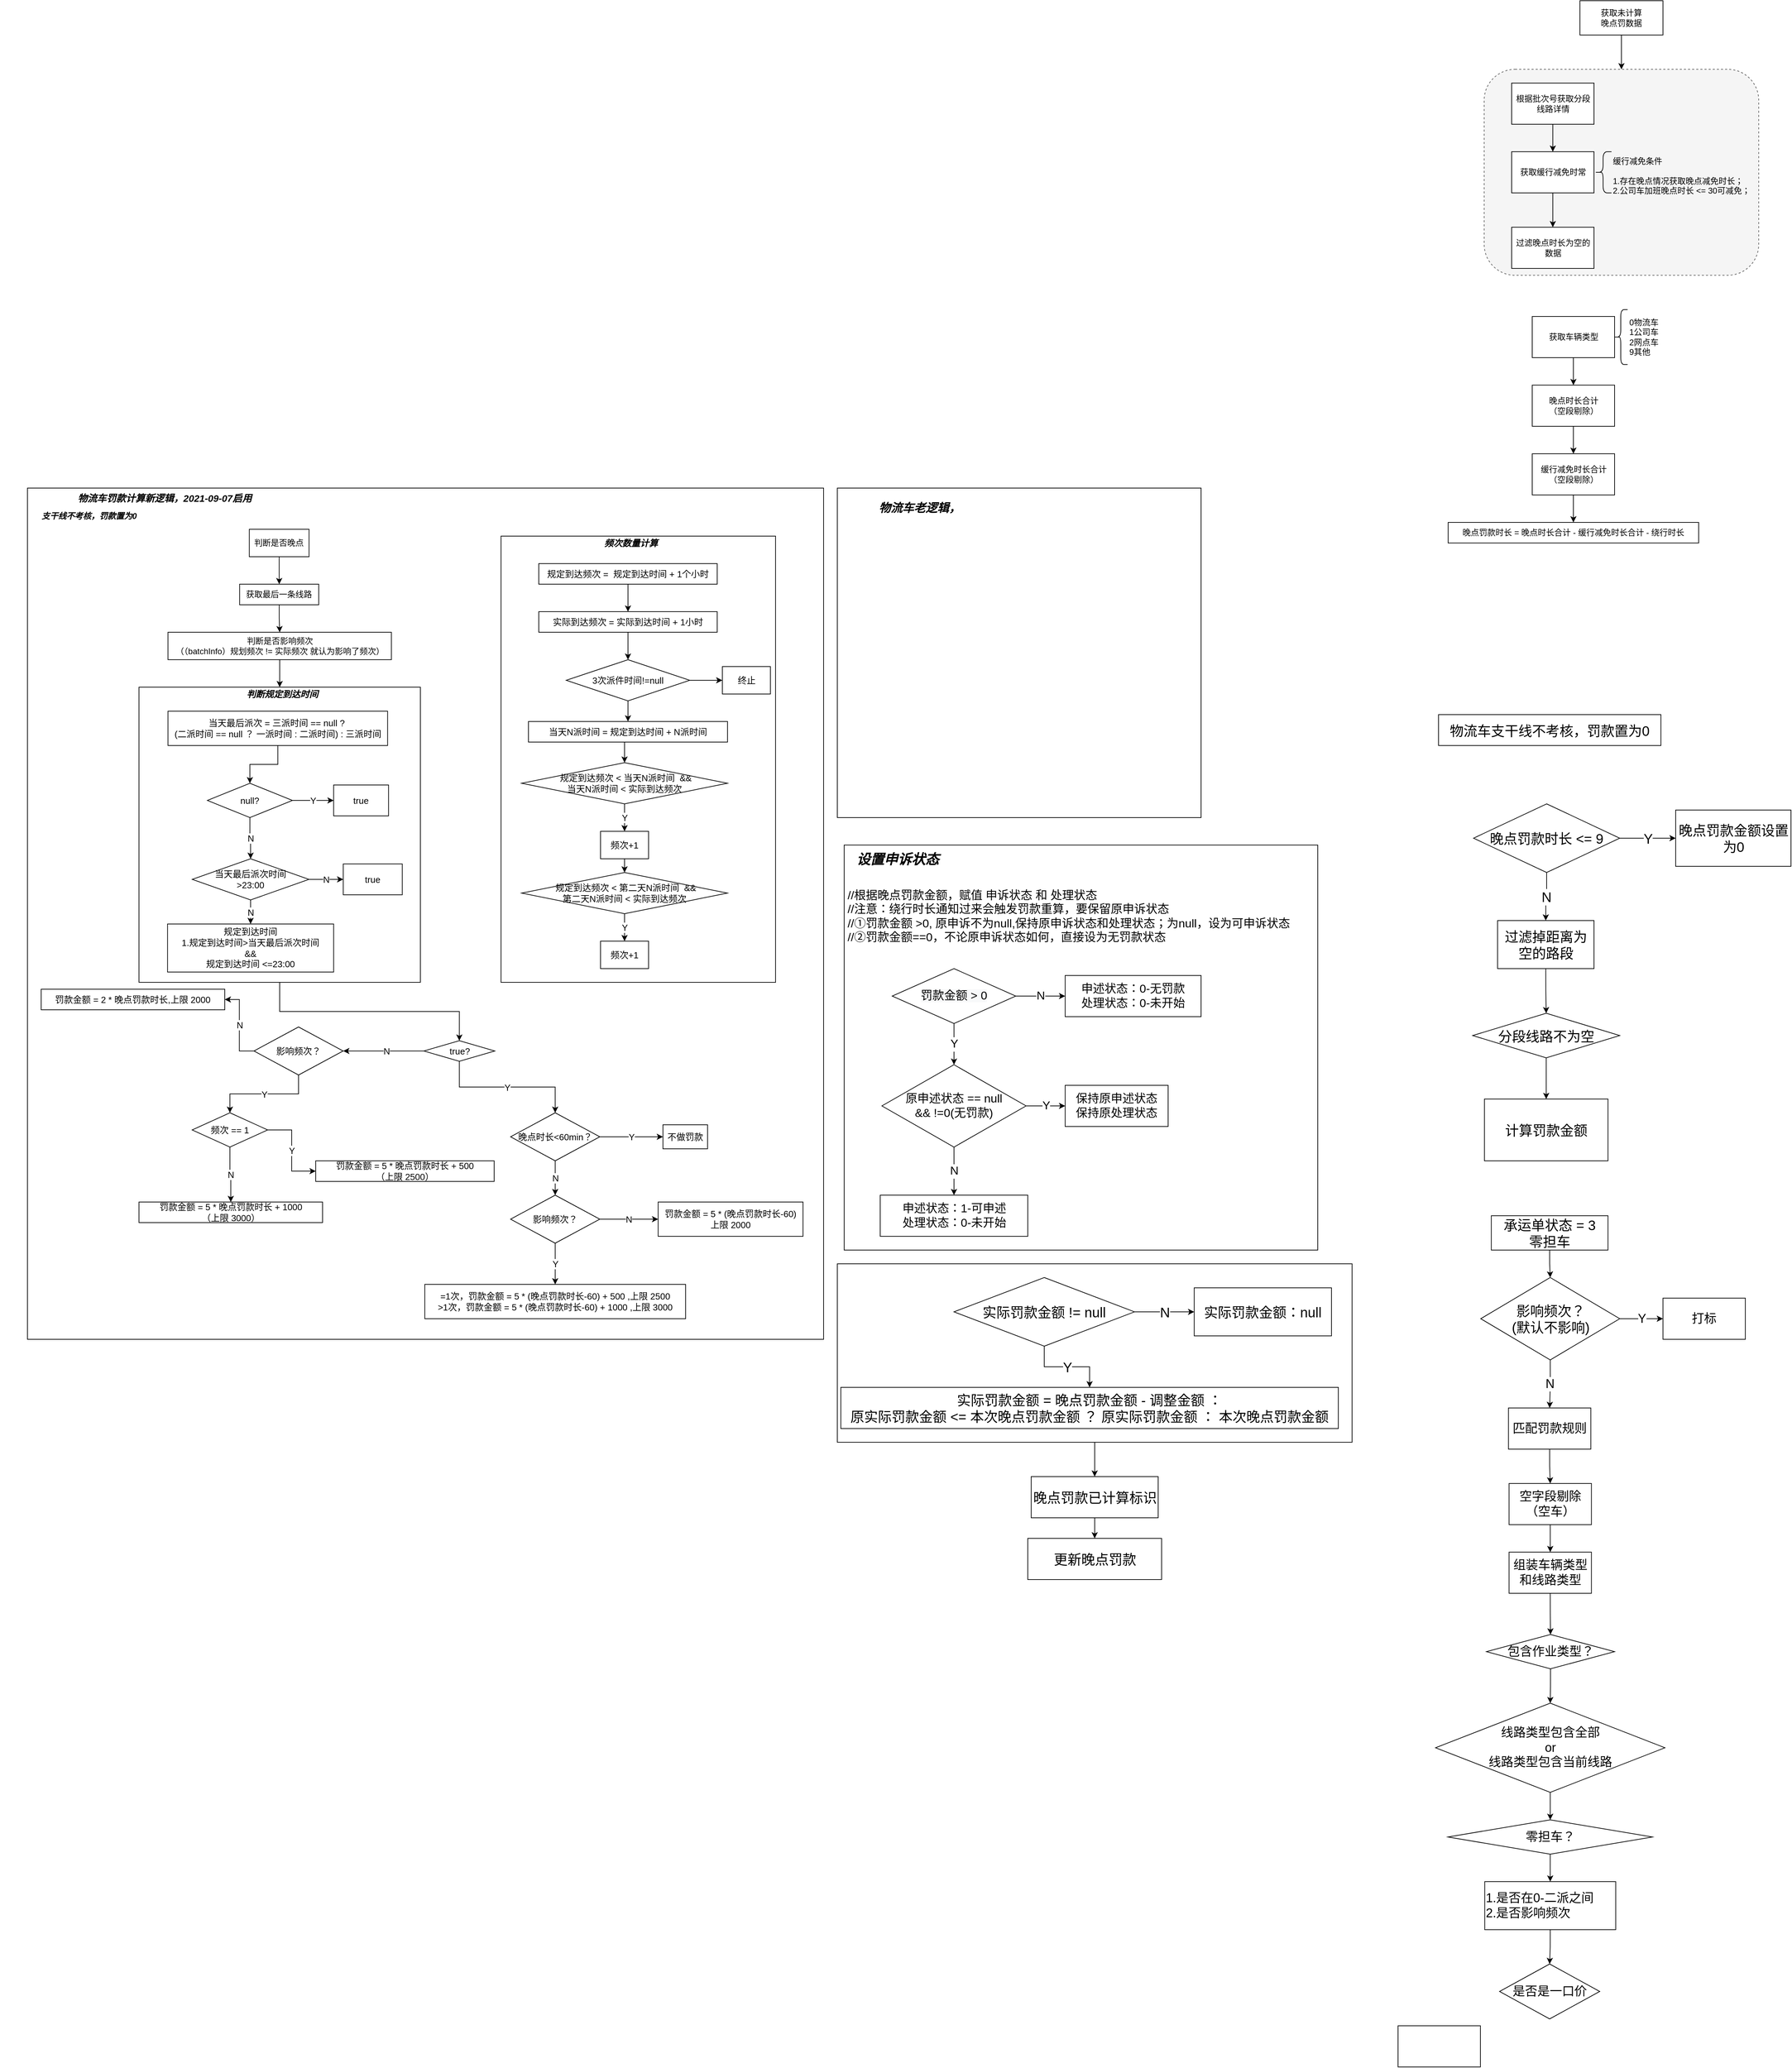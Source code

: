 <mxfile version="15.9.1" type="github">
  <diagram id="L5sY7Q-6gvqycTJfWh3B" name="第 1 页">
    <mxGraphModel dx="4493" dy="668" grid="1" gridSize="10" guides="1" tooltips="1" connect="1" arrows="1" fold="1" page="1" pageScale="1" pageWidth="827" pageHeight="1169" math="0" shadow="0">
      <root>
        <mxCell id="0" />
        <mxCell id="1" parent="0" />
        <mxCell id="x7FfRpxNMGuR6Kh4KBlE-161" style="edgeStyle=orthogonalEdgeStyle;rounded=0;orthogonalLoop=1;jettySize=auto;html=1;exitX=0.5;exitY=1;exitDx=0;exitDy=0;fontSize=20;entryX=0.5;entryY=0;entryDx=0;entryDy=0;" edge="1" parent="1" source="x7FfRpxNMGuR6Kh4KBlE-160" target="x7FfRpxNMGuR6Kh4KBlE-162">
          <mxGeometry relative="1" as="geometry">
            <mxPoint x="-944.667" y="2220" as="targetPoint" />
          </mxGeometry>
        </mxCell>
        <mxCell id="x7FfRpxNMGuR6Kh4KBlE-160" value="" style="rounded=0;whiteSpace=wrap;html=1;fontSize=20;" vertex="1" parent="1">
          <mxGeometry x="-1320" y="1890" width="750" height="260" as="geometry" />
        </mxCell>
        <mxCell id="x7FfRpxNMGuR6Kh4KBlE-134" value="" style="rounded=0;whiteSpace=wrap;html=1;fontSize=17;" vertex="1" parent="1">
          <mxGeometry x="-1320" y="760" width="530" height="480" as="geometry" />
        </mxCell>
        <mxCell id="x7FfRpxNMGuR6Kh4KBlE-17" value="" style="rounded=1;whiteSpace=wrap;html=1;dashed=1;fillColor=#f5f5f5;fontColor=#333333;strokeColor=#666666;" vertex="1" parent="1">
          <mxGeometry x="-377.5" y="150" width="400" height="300" as="geometry" />
        </mxCell>
        <mxCell id="x7FfRpxNMGuR6Kh4KBlE-18" value="" style="edgeStyle=orthogonalEdgeStyle;rounded=0;orthogonalLoop=1;jettySize=auto;html=1;" edge="1" parent="1" source="x7FfRpxNMGuR6Kh4KBlE-1" target="x7FfRpxNMGuR6Kh4KBlE-17">
          <mxGeometry relative="1" as="geometry" />
        </mxCell>
        <mxCell id="x7FfRpxNMGuR6Kh4KBlE-1" value="获取未计算&lt;br&gt;晚点罚数据" style="rounded=0;whiteSpace=wrap;html=1;" vertex="1" parent="1">
          <mxGeometry x="-238" y="50" width="121" height="50" as="geometry" />
        </mxCell>
        <mxCell id="x7FfRpxNMGuR6Kh4KBlE-2" value="根据批次号获取分段线路详情" style="whiteSpace=wrap;html=1;rounded=0;" vertex="1" parent="1">
          <mxGeometry x="-337.5" y="170" width="120" height="60" as="geometry" />
        </mxCell>
        <mxCell id="x7FfRpxNMGuR6Kh4KBlE-12" value="过滤晚点时长为空的数据" style="whiteSpace=wrap;html=1;rounded=0;" vertex="1" parent="1">
          <mxGeometry x="-337.5" y="380" width="120" height="60" as="geometry" />
        </mxCell>
        <mxCell id="x7FfRpxNMGuR6Kh4KBlE-25" value="" style="group" vertex="1" connectable="0" parent="1">
          <mxGeometry x="-307.5" y="500" width="209" height="80" as="geometry" />
        </mxCell>
        <mxCell id="x7FfRpxNMGuR6Kh4KBlE-21" value="获取车辆类型" style="rounded=0;whiteSpace=wrap;html=1;" vertex="1" parent="x7FfRpxNMGuR6Kh4KBlE-25">
          <mxGeometry y="10" width="120" height="60" as="geometry" />
        </mxCell>
        <mxCell id="x7FfRpxNMGuR6Kh4KBlE-22" value="" style="shape=curlyBracket;whiteSpace=wrap;html=1;rounded=1;" vertex="1" parent="x7FfRpxNMGuR6Kh4KBlE-25">
          <mxGeometry x="119" width="20" height="80" as="geometry" />
        </mxCell>
        <mxCell id="x7FfRpxNMGuR6Kh4KBlE-23" value="0物流车 &lt;br&gt;1公司车 &lt;br&gt;2网点车 &lt;br&gt;9其他" style="text;html=1;strokeColor=none;fillColor=none;align=left;verticalAlign=middle;whiteSpace=wrap;rounded=0;" vertex="1" parent="x7FfRpxNMGuR6Kh4KBlE-25">
          <mxGeometry x="139" y="5" width="70" height="70" as="geometry" />
        </mxCell>
        <mxCell id="x7FfRpxNMGuR6Kh4KBlE-26" value="" style="group" vertex="1" connectable="0" parent="1">
          <mxGeometry x="-337.5" y="270" width="350" height="70" as="geometry" />
        </mxCell>
        <mxCell id="x7FfRpxNMGuR6Kh4KBlE-5" value="获取缓行减免时常" style="whiteSpace=wrap;html=1;rounded=0;" vertex="1" parent="x7FfRpxNMGuR6Kh4KBlE-26">
          <mxGeometry width="120" height="60" as="geometry" />
        </mxCell>
        <mxCell id="x7FfRpxNMGuR6Kh4KBlE-8" value="" style="shape=curlyBracket;whiteSpace=wrap;html=1;rounded=1;" vertex="1" parent="x7FfRpxNMGuR6Kh4KBlE-26">
          <mxGeometry x="121" width="24.5" height="60" as="geometry" />
        </mxCell>
        <mxCell id="x7FfRpxNMGuR6Kh4KBlE-10" value="缓行减免条件&lt;br&gt;&lt;br&gt;1.存在晚点情况获取晚点减免时长；&lt;br&gt;2.公司车加班晚点时长 &amp;lt;= 30可减免；" style="text;html=1;strokeColor=none;fillColor=none;align=left;verticalAlign=top;whiteSpace=wrap;rounded=0;" vertex="1" parent="x7FfRpxNMGuR6Kh4KBlE-26">
          <mxGeometry x="145.5" width="204.5" height="70" as="geometry" />
        </mxCell>
        <mxCell id="x7FfRpxNMGuR6Kh4KBlE-7" style="edgeStyle=orthogonalEdgeStyle;rounded=0;orthogonalLoop=1;jettySize=auto;html=1;exitX=0.5;exitY=1;exitDx=0;exitDy=0;" edge="1" parent="1" source="x7FfRpxNMGuR6Kh4KBlE-2" target="x7FfRpxNMGuR6Kh4KBlE-5">
          <mxGeometry relative="1" as="geometry" />
        </mxCell>
        <mxCell id="x7FfRpxNMGuR6Kh4KBlE-15" value="" style="edgeStyle=orthogonalEdgeStyle;rounded=0;orthogonalLoop=1;jettySize=auto;html=1;" edge="1" parent="1" source="x7FfRpxNMGuR6Kh4KBlE-5" target="x7FfRpxNMGuR6Kh4KBlE-12">
          <mxGeometry relative="1" as="geometry" />
        </mxCell>
        <mxCell id="x7FfRpxNMGuR6Kh4KBlE-30" value="" style="edgeStyle=orthogonalEdgeStyle;rounded=0;orthogonalLoop=1;jettySize=auto;html=1;" edge="1" parent="1" source="x7FfRpxNMGuR6Kh4KBlE-27" target="x7FfRpxNMGuR6Kh4KBlE-29">
          <mxGeometry relative="1" as="geometry" />
        </mxCell>
        <mxCell id="x7FfRpxNMGuR6Kh4KBlE-27" value="晚点时长合计&lt;br&gt;（空段剔除）" style="whiteSpace=wrap;html=1;rounded=0;" vertex="1" parent="1">
          <mxGeometry x="-307.5" y="610" width="120" height="60" as="geometry" />
        </mxCell>
        <mxCell id="x7FfRpxNMGuR6Kh4KBlE-28" value="" style="edgeStyle=orthogonalEdgeStyle;rounded=0;orthogonalLoop=1;jettySize=auto;html=1;" edge="1" parent="1" source="x7FfRpxNMGuR6Kh4KBlE-21" target="x7FfRpxNMGuR6Kh4KBlE-27">
          <mxGeometry relative="1" as="geometry" />
        </mxCell>
        <mxCell id="x7FfRpxNMGuR6Kh4KBlE-32" style="edgeStyle=orthogonalEdgeStyle;rounded=0;orthogonalLoop=1;jettySize=auto;html=1;exitX=0.5;exitY=1;exitDx=0;exitDy=0;entryX=0.5;entryY=0;entryDx=0;entryDy=0;" edge="1" parent="1" source="x7FfRpxNMGuR6Kh4KBlE-29" target="x7FfRpxNMGuR6Kh4KBlE-31">
          <mxGeometry relative="1" as="geometry" />
        </mxCell>
        <mxCell id="x7FfRpxNMGuR6Kh4KBlE-29" value="缓行减免时长合计（空段剔除）" style="whiteSpace=wrap;html=1;rounded=0;" vertex="1" parent="1">
          <mxGeometry x="-307.5" y="710" width="120" height="60" as="geometry" />
        </mxCell>
        <mxCell id="x7FfRpxNMGuR6Kh4KBlE-31" value="晚点罚款时长 = 晚点时长合计 - 缓行减免时长合计 - 绕行时长" style="whiteSpace=wrap;html=1;rounded=0;" vertex="1" parent="1">
          <mxGeometry x="-430" y="810" width="365" height="30" as="geometry" />
        </mxCell>
        <mxCell id="x7FfRpxNMGuR6Kh4KBlE-132" value="" style="group" vertex="1" connectable="0" parent="1">
          <mxGeometry x="-2540" y="760" width="1200" height="1240" as="geometry" />
        </mxCell>
        <mxCell id="x7FfRpxNMGuR6Kh4KBlE-33" value="" style="rounded=0;whiteSpace=wrap;html=1;" vertex="1" parent="x7FfRpxNMGuR6Kh4KBlE-132">
          <mxGeometry x="40" width="1160" height="1240" as="geometry" />
        </mxCell>
        <mxCell id="x7FfRpxNMGuR6Kh4KBlE-131" value="" style="group" vertex="1" connectable="0" parent="x7FfRpxNMGuR6Kh4KBlE-132">
          <mxGeometry y="90" width="1170" height="1120" as="geometry" />
        </mxCell>
        <mxCell id="x7FfRpxNMGuR6Kh4KBlE-37" value="&lt;span&gt;判断是否晚点&lt;/span&gt;" style="rounded=0;whiteSpace=wrap;html=1;fontSize=12;" vertex="1" parent="x7FfRpxNMGuR6Kh4KBlE-131">
          <mxGeometry x="363.27" y="-30" width="87" height="40" as="geometry" />
        </mxCell>
        <mxCell id="x7FfRpxNMGuR6Kh4KBlE-38" value="&lt;span&gt;获取最后一条线路&lt;/span&gt;" style="whiteSpace=wrap;html=1;rounded=0;" vertex="1" parent="x7FfRpxNMGuR6Kh4KBlE-131">
          <mxGeometry x="349.15" y="50" width="115.25" height="30" as="geometry" />
        </mxCell>
        <mxCell id="x7FfRpxNMGuR6Kh4KBlE-39" value="" style="edgeStyle=orthogonalEdgeStyle;rounded=0;orthogonalLoop=1;jettySize=auto;html=1;fontSize=12;" edge="1" parent="x7FfRpxNMGuR6Kh4KBlE-131" source="x7FfRpxNMGuR6Kh4KBlE-37" target="x7FfRpxNMGuR6Kh4KBlE-38">
          <mxGeometry relative="1" as="geometry" />
        </mxCell>
        <mxCell id="x7FfRpxNMGuR6Kh4KBlE-40" value="&lt;span style=&quot;font-weight: normal&quot;&gt;判断是否影响频次&lt;br&gt;（（batchInfo）规划频次 != 实际频次 就认为影响了频次）&lt;/span&gt;" style="whiteSpace=wrap;html=1;rounded=0;fontStyle=1" vertex="1" parent="x7FfRpxNMGuR6Kh4KBlE-131">
          <mxGeometry x="244.75" y="120" width="325.52" height="40" as="geometry" />
        </mxCell>
        <mxCell id="x7FfRpxNMGuR6Kh4KBlE-41" value="" style="edgeStyle=orthogonalEdgeStyle;rounded=0;orthogonalLoop=1;jettySize=auto;html=1;fontSize=12;" edge="1" parent="x7FfRpxNMGuR6Kh4KBlE-131" source="x7FfRpxNMGuR6Kh4KBlE-38" target="x7FfRpxNMGuR6Kh4KBlE-40">
          <mxGeometry relative="1" as="geometry" />
        </mxCell>
        <mxCell id="x7FfRpxNMGuR6Kh4KBlE-44" value="" style="whiteSpace=wrap;html=1;rounded=0;fontStyle=1;" vertex="1" parent="x7FfRpxNMGuR6Kh4KBlE-131">
          <mxGeometry x="202.51" y="200" width="410" height="430" as="geometry" />
        </mxCell>
        <mxCell id="x7FfRpxNMGuR6Kh4KBlE-45" value="" style="edgeStyle=orthogonalEdgeStyle;rounded=0;orthogonalLoop=1;jettySize=auto;html=1;fontSize=12;entryX=0.5;entryY=0;entryDx=0;entryDy=0;" edge="1" parent="x7FfRpxNMGuR6Kh4KBlE-131" source="x7FfRpxNMGuR6Kh4KBlE-40" target="x7FfRpxNMGuR6Kh4KBlE-44">
          <mxGeometry relative="1" as="geometry" />
        </mxCell>
        <mxCell id="x7FfRpxNMGuR6Kh4KBlE-46" value="判断规定到达时间" style="text;html=1;strokeColor=none;fillColor=none;align=center;verticalAlign=middle;whiteSpace=wrap;rounded=0;fontSize=13;fontStyle=3" vertex="1" parent="x7FfRpxNMGuR6Kh4KBlE-131">
          <mxGeometry x="354.13" y="200" width="114.76" height="20" as="geometry" />
        </mxCell>
        <mxCell id="x7FfRpxNMGuR6Kh4KBlE-47" value="当天最后派次 = 三派时间 == null ?&amp;nbsp;&lt;br&gt;&amp;nbsp;(二派时间 == null ？ 一派时间 : 二派时间) : 三派时间&amp;nbsp;" style="rounded=0;whiteSpace=wrap;html=1;fontSize=13;" vertex="1" parent="x7FfRpxNMGuR6Kh4KBlE-131">
          <mxGeometry x="244.75" y="235" width="320" height="50" as="geometry" />
        </mxCell>
        <mxCell id="x7FfRpxNMGuR6Kh4KBlE-50" value="" style="edgeStyle=orthogonalEdgeStyle;rounded=0;orthogonalLoop=1;jettySize=auto;html=1;fontSize=13;" edge="1" parent="x7FfRpxNMGuR6Kh4KBlE-131" source="x7FfRpxNMGuR6Kh4KBlE-47" target="x7FfRpxNMGuR6Kh4KBlE-49">
          <mxGeometry relative="1" as="geometry">
            <mxPoint x="364.09" y="305" as="sourcePoint" />
          </mxGeometry>
        </mxCell>
        <mxCell id="x7FfRpxNMGuR6Kh4KBlE-49" value="null?" style="rhombus;whiteSpace=wrap;html=1;fontSize=13;" vertex="1" parent="x7FfRpxNMGuR6Kh4KBlE-131">
          <mxGeometry x="302.13" y="340" width="124" height="50" as="geometry" />
        </mxCell>
        <mxCell id="x7FfRpxNMGuR6Kh4KBlE-53" value="true" style="whiteSpace=wrap;html=1;fontSize=13;" vertex="1" parent="x7FfRpxNMGuR6Kh4KBlE-131">
          <mxGeometry x="486.13" y="342.5" width="80" height="45" as="geometry" />
        </mxCell>
        <mxCell id="x7FfRpxNMGuR6Kh4KBlE-54" value="Y" style="edgeStyle=orthogonalEdgeStyle;rounded=0;orthogonalLoop=1;jettySize=auto;html=1;fontSize=13;" edge="1" parent="x7FfRpxNMGuR6Kh4KBlE-131" source="x7FfRpxNMGuR6Kh4KBlE-49" target="x7FfRpxNMGuR6Kh4KBlE-53">
          <mxGeometry relative="1" as="geometry" />
        </mxCell>
        <mxCell id="x7FfRpxNMGuR6Kh4KBlE-55" value="当天最后派次时间&lt;br&gt;&amp;gt;23:00" style="rhombus;whiteSpace=wrap;html=1;fontSize=13;" vertex="1" parent="x7FfRpxNMGuR6Kh4KBlE-131">
          <mxGeometry x="280.13" y="450" width="170" height="60" as="geometry" />
        </mxCell>
        <mxCell id="x7FfRpxNMGuR6Kh4KBlE-58" value="N" style="edgeStyle=orthogonalEdgeStyle;rounded=0;orthogonalLoop=1;jettySize=auto;html=1;exitX=0.5;exitY=1;exitDx=0;exitDy=0;entryX=0.5;entryY=0;entryDx=0;entryDy=0;fontSize=13;" edge="1" parent="x7FfRpxNMGuR6Kh4KBlE-131" source="x7FfRpxNMGuR6Kh4KBlE-49" target="x7FfRpxNMGuR6Kh4KBlE-55">
          <mxGeometry relative="1" as="geometry" />
        </mxCell>
        <mxCell id="x7FfRpxNMGuR6Kh4KBlE-60" value="true" style="whiteSpace=wrap;html=1;fontSize=13;" vertex="1" parent="x7FfRpxNMGuR6Kh4KBlE-131">
          <mxGeometry x="500.13" y="457.5" width="86" height="45" as="geometry" />
        </mxCell>
        <mxCell id="x7FfRpxNMGuR6Kh4KBlE-59" value="N" style="edgeStyle=orthogonalEdgeStyle;rounded=0;orthogonalLoop=1;jettySize=auto;html=1;exitX=1;exitY=0.5;exitDx=0;exitDy=0;fontSize=13;" edge="1" parent="x7FfRpxNMGuR6Kh4KBlE-131" source="x7FfRpxNMGuR6Kh4KBlE-55" target="x7FfRpxNMGuR6Kh4KBlE-60">
          <mxGeometry relative="1" as="geometry">
            <mxPoint x="546.13" y="455" as="targetPoint" />
          </mxGeometry>
        </mxCell>
        <mxCell id="x7FfRpxNMGuR6Kh4KBlE-63" value="规定到达时间&lt;br&gt;1.规定到达时间&amp;gt;当天最后派次时间&lt;br&gt;&amp;amp;&amp;amp;&lt;br&gt;规定到达时间 &amp;lt;=23:00" style="rounded=0;whiteSpace=wrap;html=1;fontSize=13;" vertex="1" parent="x7FfRpxNMGuR6Kh4KBlE-131">
          <mxGeometry x="244.13" y="545" width="242" height="70" as="geometry" />
        </mxCell>
        <mxCell id="x7FfRpxNMGuR6Kh4KBlE-61" value="N" style="edgeStyle=orthogonalEdgeStyle;rounded=0;orthogonalLoop=1;jettySize=auto;html=1;exitX=0.5;exitY=1;exitDx=0;exitDy=0;fontSize=13;entryX=0.5;entryY=0;entryDx=0;entryDy=0;" edge="1" parent="x7FfRpxNMGuR6Kh4KBlE-131" source="x7FfRpxNMGuR6Kh4KBlE-55" target="x7FfRpxNMGuR6Kh4KBlE-63">
          <mxGeometry relative="1" as="geometry">
            <mxPoint x="364.13" y="555" as="targetPoint" />
          </mxGeometry>
        </mxCell>
        <mxCell id="x7FfRpxNMGuR6Kh4KBlE-68" value="true?" style="rhombus;whiteSpace=wrap;html=1;fontSize=13;" vertex="1" parent="x7FfRpxNMGuR6Kh4KBlE-131">
          <mxGeometry x="617.51" y="715" width="103.5" height="30" as="geometry" />
        </mxCell>
        <mxCell id="x7FfRpxNMGuR6Kh4KBlE-67" style="edgeStyle=orthogonalEdgeStyle;rounded=0;orthogonalLoop=1;jettySize=auto;html=1;exitX=0.5;exitY=1;exitDx=0;exitDy=0;fontSize=13;entryX=0.5;entryY=0;entryDx=0;entryDy=0;" edge="1" parent="x7FfRpxNMGuR6Kh4KBlE-131" source="x7FfRpxNMGuR6Kh4KBlE-44" target="x7FfRpxNMGuR6Kh4KBlE-68">
          <mxGeometry relative="1" as="geometry">
            <mxPoint x="674" y="710" as="targetPoint" />
          </mxGeometry>
        </mxCell>
        <mxCell id="x7FfRpxNMGuR6Kh4KBlE-111" value="" style="group" vertex="1" connectable="0" parent="x7FfRpxNMGuR6Kh4KBlE-131">
          <mxGeometry x="640" y="820" width="530" height="300" as="geometry" />
        </mxCell>
        <mxCell id="x7FfRpxNMGuR6Kh4KBlE-74" value="晚点时长&amp;lt;60min？" style="rhombus;whiteSpace=wrap;html=1;fontSize=13;" vertex="1" parent="x7FfRpxNMGuR6Kh4KBlE-111">
          <mxGeometry x="103.94" width="130" height="70" as="geometry" />
        </mxCell>
        <mxCell id="x7FfRpxNMGuR6Kh4KBlE-75" value="不做罚款" style="whiteSpace=wrap;html=1;fontSize=13;" vertex="1" parent="x7FfRpxNMGuR6Kh4KBlE-111">
          <mxGeometry x="325.94" y="17.5" width="65" height="35" as="geometry" />
        </mxCell>
        <mxCell id="x7FfRpxNMGuR6Kh4KBlE-76" value="Y" style="edgeStyle=orthogonalEdgeStyle;rounded=0;orthogonalLoop=1;jettySize=auto;html=1;fontSize=13;" edge="1" parent="x7FfRpxNMGuR6Kh4KBlE-111" source="x7FfRpxNMGuR6Kh4KBlE-74" target="x7FfRpxNMGuR6Kh4KBlE-75">
          <mxGeometry relative="1" as="geometry" />
        </mxCell>
        <mxCell id="x7FfRpxNMGuR6Kh4KBlE-78" value="影响频次？" style="rhombus;whiteSpace=wrap;html=1;fontSize=13;" vertex="1" parent="x7FfRpxNMGuR6Kh4KBlE-111">
          <mxGeometry x="103.94" y="120" width="130" height="70" as="geometry" />
        </mxCell>
        <mxCell id="x7FfRpxNMGuR6Kh4KBlE-77" value="N" style="edgeStyle=orthogonalEdgeStyle;rounded=0;orthogonalLoop=1;jettySize=auto;html=1;exitX=0.5;exitY=1;exitDx=0;exitDy=0;fontSize=13;entryX=0.5;entryY=0;entryDx=0;entryDy=0;" edge="1" parent="x7FfRpxNMGuR6Kh4KBlE-111" source="x7FfRpxNMGuR6Kh4KBlE-74" target="x7FfRpxNMGuR6Kh4KBlE-78">
          <mxGeometry relative="1" as="geometry">
            <mxPoint x="168.94" y="130" as="targetPoint" />
          </mxGeometry>
        </mxCell>
        <mxCell id="x7FfRpxNMGuR6Kh4KBlE-79" value="罚款金额 = 5 * (晚点罚款时长-60)&lt;br&gt;上限 2000" style="whiteSpace=wrap;html=1;fontSize=13;" vertex="1" parent="x7FfRpxNMGuR6Kh4KBlE-111">
          <mxGeometry x="318.94" y="130" width="211.06" height="50" as="geometry" />
        </mxCell>
        <mxCell id="x7FfRpxNMGuR6Kh4KBlE-80" value="N" style="edgeStyle=orthogonalEdgeStyle;rounded=0;orthogonalLoop=1;jettySize=auto;html=1;fontSize=13;" edge="1" parent="x7FfRpxNMGuR6Kh4KBlE-111" source="x7FfRpxNMGuR6Kh4KBlE-78" target="x7FfRpxNMGuR6Kh4KBlE-79">
          <mxGeometry relative="1" as="geometry" />
        </mxCell>
        <mxCell id="x7FfRpxNMGuR6Kh4KBlE-110" value="=1次，罚款金额 = 5 * (晚点罚款时长-60) + 500 ,上限 2500&lt;br&gt;&amp;gt;1次，罚款金额 = 5 * (晚点罚款时长-60) + 1000 ,上限 3000" style="rounded=0;whiteSpace=wrap;html=1;fontSize=13;" vertex="1" parent="x7FfRpxNMGuR6Kh4KBlE-111">
          <mxGeometry x="-21.06" y="250" width="380" height="50" as="geometry" />
        </mxCell>
        <mxCell id="x7FfRpxNMGuR6Kh4KBlE-109" value="Y" style="edgeStyle=orthogonalEdgeStyle;rounded=0;orthogonalLoop=1;jettySize=auto;html=1;exitX=0.5;exitY=1;exitDx=0;exitDy=0;fontSize=13;entryX=0.5;entryY=0;entryDx=0;entryDy=0;" edge="1" parent="x7FfRpxNMGuR6Kh4KBlE-111" source="x7FfRpxNMGuR6Kh4KBlE-78" target="x7FfRpxNMGuR6Kh4KBlE-110">
          <mxGeometry relative="1" as="geometry">
            <mxPoint x="168.94" y="250" as="targetPoint" />
          </mxGeometry>
        </mxCell>
        <mxCell id="x7FfRpxNMGuR6Kh4KBlE-69" value="Y" style="edgeStyle=orthogonalEdgeStyle;rounded=0;orthogonalLoop=1;jettySize=auto;html=1;exitX=0.5;exitY=1;exitDx=0;exitDy=0;fontSize=13;entryX=0.5;entryY=0;entryDx=0;entryDy=0;" edge="1" parent="x7FfRpxNMGuR6Kh4KBlE-131" source="x7FfRpxNMGuR6Kh4KBlE-68" target="x7FfRpxNMGuR6Kh4KBlE-74">
          <mxGeometry relative="1" as="geometry">
            <mxPoint x="674" y="810" as="targetPoint" />
          </mxGeometry>
        </mxCell>
        <mxCell id="x7FfRpxNMGuR6Kh4KBlE-117" value="影响频次？" style="rhombus;whiteSpace=wrap;html=1;fontSize=13;" vertex="1" parent="x7FfRpxNMGuR6Kh4KBlE-131">
          <mxGeometry x="370" y="695" width="130" height="70" as="geometry" />
        </mxCell>
        <mxCell id="x7FfRpxNMGuR6Kh4KBlE-112" style="edgeStyle=orthogonalEdgeStyle;rounded=0;orthogonalLoop=1;jettySize=auto;html=1;exitX=0;exitY=0.5;exitDx=0;exitDy=0;fontSize=13;entryX=1;entryY=0.5;entryDx=0;entryDy=0;" edge="1" parent="x7FfRpxNMGuR6Kh4KBlE-131" source="x7FfRpxNMGuR6Kh4KBlE-68" target="x7FfRpxNMGuR6Kh4KBlE-117">
          <mxGeometry relative="1" as="geometry">
            <mxPoint x="465" y="730" as="targetPoint" />
          </mxGeometry>
        </mxCell>
        <mxCell id="x7FfRpxNMGuR6Kh4KBlE-113" value="N" style="edgeLabel;html=1;align=center;verticalAlign=middle;resizable=0;points=[];fontSize=13;" vertex="1" connectable="0" parent="x7FfRpxNMGuR6Kh4KBlE-112">
          <mxGeometry x="-0.175" y="4" relative="1" as="geometry">
            <mxPoint x="-6" y="-4" as="offset" />
          </mxGeometry>
        </mxCell>
        <mxCell id="x7FfRpxNMGuR6Kh4KBlE-122" value="罚款金额 = 5 * 晚点罚款时长 + 500&lt;br&gt;（上限 2500）" style="rounded=0;whiteSpace=wrap;html=1;fontSize=13;" vertex="1" parent="x7FfRpxNMGuR6Kh4KBlE-131">
          <mxGeometry x="460.01" y="890" width="259.99" height="30" as="geometry" />
        </mxCell>
        <mxCell id="x7FfRpxNMGuR6Kh4KBlE-121" value="Y" style="edgeStyle=orthogonalEdgeStyle;rounded=0;orthogonalLoop=1;jettySize=auto;html=1;exitX=1;exitY=0.5;exitDx=0;exitDy=0;fontSize=13;entryX=0;entryY=0.5;entryDx=0;entryDy=0;" edge="1" parent="x7FfRpxNMGuR6Kh4KBlE-131" source="x7FfRpxNMGuR6Kh4KBlE-118" target="x7FfRpxNMGuR6Kh4KBlE-122">
          <mxGeometry relative="1" as="geometry">
            <mxPoint x="430" y="844.947" as="targetPoint" />
          </mxGeometry>
        </mxCell>
        <mxCell id="x7FfRpxNMGuR6Kh4KBlE-118" value="频次 == 1" style="rhombus;whiteSpace=wrap;html=1;fontSize=13;" vertex="1" parent="x7FfRpxNMGuR6Kh4KBlE-131">
          <mxGeometry x="280" y="820" width="110" height="50" as="geometry" />
        </mxCell>
        <mxCell id="x7FfRpxNMGuR6Kh4KBlE-119" value="Y" style="edgeStyle=orthogonalEdgeStyle;rounded=0;orthogonalLoop=1;jettySize=auto;html=1;exitX=0.5;exitY=1;exitDx=0;exitDy=0;fontSize=13;" edge="1" parent="x7FfRpxNMGuR6Kh4KBlE-131" source="x7FfRpxNMGuR6Kh4KBlE-117" target="x7FfRpxNMGuR6Kh4KBlE-118">
          <mxGeometry relative="1" as="geometry" />
        </mxCell>
        <mxCell id="x7FfRpxNMGuR6Kh4KBlE-124" value="罚款金额 = 5 * 晚点罚款时长 + 1000&lt;br&gt;（上限 3000）" style="rounded=0;whiteSpace=wrap;html=1;fontSize=13;" vertex="1" parent="x7FfRpxNMGuR6Kh4KBlE-131">
          <mxGeometry x="202.51" y="950" width="267.49" height="30" as="geometry" />
        </mxCell>
        <mxCell id="x7FfRpxNMGuR6Kh4KBlE-123" value="N" style="edgeStyle=orthogonalEdgeStyle;rounded=0;orthogonalLoop=1;jettySize=auto;html=1;exitX=0.5;exitY=1;exitDx=0;exitDy=0;fontSize=13;entryX=0.5;entryY=0;entryDx=0;entryDy=0;" edge="1" parent="x7FfRpxNMGuR6Kh4KBlE-131" source="x7FfRpxNMGuR6Kh4KBlE-118" target="x7FfRpxNMGuR6Kh4KBlE-124">
          <mxGeometry relative="1" as="geometry">
            <mxPoint x="335.316" y="940" as="targetPoint" />
          </mxGeometry>
        </mxCell>
        <mxCell id="x7FfRpxNMGuR6Kh4KBlE-127" value="罚款金额 = 2 * 晚点罚款时长,上限 2000" style="rounded=0;whiteSpace=wrap;html=1;fontSize=13;" vertex="1" parent="x7FfRpxNMGuR6Kh4KBlE-131">
          <mxGeometry x="60" y="640" width="267.49" height="30" as="geometry" />
        </mxCell>
        <mxCell id="x7FfRpxNMGuR6Kh4KBlE-126" value="N" style="edgeStyle=orthogonalEdgeStyle;rounded=0;orthogonalLoop=1;jettySize=auto;html=1;exitX=0;exitY=0.5;exitDx=0;exitDy=0;fontSize=13;entryX=1;entryY=0.5;entryDx=0;entryDy=0;" edge="1" parent="x7FfRpxNMGuR6Kh4KBlE-131" source="x7FfRpxNMGuR6Kh4KBlE-117" target="x7FfRpxNMGuR6Kh4KBlE-127">
          <mxGeometry relative="1" as="geometry">
            <mxPoint x="280" y="730.211" as="targetPoint" />
          </mxGeometry>
        </mxCell>
        <mxCell id="x7FfRpxNMGuR6Kh4KBlE-114" value="" style="group" vertex="1" connectable="0" parent="x7FfRpxNMGuR6Kh4KBlE-131">
          <mxGeometry x="730" y="-20" width="400" height="650" as="geometry" />
        </mxCell>
        <mxCell id="x7FfRpxNMGuR6Kh4KBlE-106" value="" style="group" vertex="1" connectable="0" parent="x7FfRpxNMGuR6Kh4KBlE-114">
          <mxGeometry width="400" height="650" as="geometry" />
        </mxCell>
        <mxCell id="x7FfRpxNMGuR6Kh4KBlE-105" value="" style="rounded=0;whiteSpace=wrap;html=1;fontSize=13;" vertex="1" parent="x7FfRpxNMGuR6Kh4KBlE-106">
          <mxGeometry width="400" height="650" as="geometry" />
        </mxCell>
        <mxCell id="x7FfRpxNMGuR6Kh4KBlE-83" value="频次数量计算" style="text;html=1;strokeColor=none;fillColor=none;align=center;verticalAlign=middle;whiteSpace=wrap;rounded=0;fontSize=13;fontStyle=3" vertex="1" parent="x7FfRpxNMGuR6Kh4KBlE-106">
          <mxGeometry x="136.842" width="105.263" height="20" as="geometry" />
        </mxCell>
        <mxCell id="x7FfRpxNMGuR6Kh4KBlE-84" value="规定到达频次 =&amp;nbsp; 规定到达时间 + 1个小时" style="rounded=0;whiteSpace=wrap;html=1;fontSize=13;" vertex="1" parent="x7FfRpxNMGuR6Kh4KBlE-114">
          <mxGeometry x="55" y="40" width="260" height="30" as="geometry" />
        </mxCell>
        <mxCell id="x7FfRpxNMGuR6Kh4KBlE-85" value="实际到达频次 =&amp;nbsp;实际到达时间 + 1小时" style="rounded=0;whiteSpace=wrap;html=1;fontSize=13;" vertex="1" parent="x7FfRpxNMGuR6Kh4KBlE-114">
          <mxGeometry x="55" y="110" width="260" height="30" as="geometry" />
        </mxCell>
        <mxCell id="x7FfRpxNMGuR6Kh4KBlE-90" style="edgeStyle=orthogonalEdgeStyle;rounded=0;orthogonalLoop=1;jettySize=auto;html=1;exitX=0.5;exitY=1;exitDx=0;exitDy=0;entryX=0.5;entryY=0;entryDx=0;entryDy=0;fontSize=13;" edge="1" parent="x7FfRpxNMGuR6Kh4KBlE-114" source="x7FfRpxNMGuR6Kh4KBlE-84" target="x7FfRpxNMGuR6Kh4KBlE-85">
          <mxGeometry relative="1" as="geometry" />
        </mxCell>
        <mxCell id="x7FfRpxNMGuR6Kh4KBlE-86" value="3次派件时间!=null" style="rhombus;whiteSpace=wrap;html=1;fontSize=13;" vertex="1" parent="x7FfRpxNMGuR6Kh4KBlE-114">
          <mxGeometry x="95" y="180" width="180" height="60" as="geometry" />
        </mxCell>
        <mxCell id="x7FfRpxNMGuR6Kh4KBlE-91" style="edgeStyle=orthogonalEdgeStyle;rounded=0;orthogonalLoop=1;jettySize=auto;html=1;exitX=0.5;exitY=1;exitDx=0;exitDy=0;entryX=0.5;entryY=0;entryDx=0;entryDy=0;fontSize=13;" edge="1" parent="x7FfRpxNMGuR6Kh4KBlE-114" source="x7FfRpxNMGuR6Kh4KBlE-85" target="x7FfRpxNMGuR6Kh4KBlE-86">
          <mxGeometry relative="1" as="geometry" />
        </mxCell>
        <mxCell id="x7FfRpxNMGuR6Kh4KBlE-88" value="终止" style="rounded=0;whiteSpace=wrap;html=1;fontSize=13;" vertex="1" parent="x7FfRpxNMGuR6Kh4KBlE-114">
          <mxGeometry x="322.5" y="190" width="70" height="40" as="geometry" />
        </mxCell>
        <mxCell id="x7FfRpxNMGuR6Kh4KBlE-87" style="edgeStyle=orthogonalEdgeStyle;rounded=0;orthogonalLoop=1;jettySize=auto;html=1;exitX=1;exitY=0.5;exitDx=0;exitDy=0;fontSize=13;entryX=0;entryY=0.5;entryDx=0;entryDy=0;" edge="1" parent="x7FfRpxNMGuR6Kh4KBlE-114" source="x7FfRpxNMGuR6Kh4KBlE-86" target="x7FfRpxNMGuR6Kh4KBlE-88">
          <mxGeometry relative="1" as="geometry">
            <mxPoint x="355" y="200" as="targetPoint" />
          </mxGeometry>
        </mxCell>
        <mxCell id="x7FfRpxNMGuR6Kh4KBlE-89" value="当天N派时间 = 规定到达时间 + N派时间" style="rounded=0;whiteSpace=wrap;html=1;fontSize=13;" vertex="1" parent="x7FfRpxNMGuR6Kh4KBlE-114">
          <mxGeometry x="40" y="270" width="290" height="30" as="geometry" />
        </mxCell>
        <mxCell id="x7FfRpxNMGuR6Kh4KBlE-92" style="edgeStyle=orthogonalEdgeStyle;rounded=0;orthogonalLoop=1;jettySize=auto;html=1;exitX=0.5;exitY=1;exitDx=0;exitDy=0;fontSize=13;" edge="1" parent="x7FfRpxNMGuR6Kh4KBlE-114" source="x7FfRpxNMGuR6Kh4KBlE-86" target="x7FfRpxNMGuR6Kh4KBlE-89">
          <mxGeometry relative="1" as="geometry" />
        </mxCell>
        <mxCell id="x7FfRpxNMGuR6Kh4KBlE-94" value="&amp;nbsp;规定到达频次 &amp;lt; 当天N派时间&amp;nbsp; &amp;amp;&amp;amp;&lt;br&gt;当天N派时间 &amp;lt; 实际到达频次" style="rhombus;whiteSpace=wrap;html=1;fontSize=13;" vertex="1" parent="x7FfRpxNMGuR6Kh4KBlE-114">
          <mxGeometry x="30" y="330" width="300" height="60" as="geometry" />
        </mxCell>
        <mxCell id="x7FfRpxNMGuR6Kh4KBlE-93" style="edgeStyle=orthogonalEdgeStyle;rounded=0;orthogonalLoop=1;jettySize=auto;html=1;exitX=0.5;exitY=1;exitDx=0;exitDy=0;fontSize=13;entryX=0.5;entryY=0;entryDx=0;entryDy=0;" edge="1" parent="x7FfRpxNMGuR6Kh4KBlE-114" source="x7FfRpxNMGuR6Kh4KBlE-89" target="x7FfRpxNMGuR6Kh4KBlE-94">
          <mxGeometry relative="1" as="geometry">
            <mxPoint x="185" y="330" as="targetPoint" />
          </mxGeometry>
        </mxCell>
        <mxCell id="x7FfRpxNMGuR6Kh4KBlE-98" value="频次+1" style="rounded=0;whiteSpace=wrap;html=1;fontSize=13;" vertex="1" parent="x7FfRpxNMGuR6Kh4KBlE-114">
          <mxGeometry x="145" y="430" width="70" height="40" as="geometry" />
        </mxCell>
        <mxCell id="x7FfRpxNMGuR6Kh4KBlE-97" value="Y" style="edgeStyle=orthogonalEdgeStyle;rounded=0;orthogonalLoop=1;jettySize=auto;html=1;exitX=0.5;exitY=1;exitDx=0;exitDy=0;fontSize=13;entryX=0.5;entryY=0;entryDx=0;entryDy=0;" edge="1" parent="x7FfRpxNMGuR6Kh4KBlE-114" source="x7FfRpxNMGuR6Kh4KBlE-94" target="x7FfRpxNMGuR6Kh4KBlE-98">
          <mxGeometry relative="1" as="geometry">
            <mxPoint x="180" y="420" as="targetPoint" />
          </mxGeometry>
        </mxCell>
        <mxCell id="x7FfRpxNMGuR6Kh4KBlE-100" value="&amp;nbsp;规定到达频次 &amp;lt; 第二天N派时间&amp;nbsp; &amp;amp;&amp;amp;&lt;br&gt;第二天N派时间&amp;nbsp;&amp;lt; 实际到达频次" style="rhombus;whiteSpace=wrap;html=1;fontSize=13;" vertex="1" parent="x7FfRpxNMGuR6Kh4KBlE-114">
          <mxGeometry x="30" y="490" width="300" height="60" as="geometry" />
        </mxCell>
        <mxCell id="x7FfRpxNMGuR6Kh4KBlE-102" style="edgeStyle=orthogonalEdgeStyle;rounded=0;orthogonalLoop=1;jettySize=auto;html=1;exitX=0.5;exitY=1;exitDx=0;exitDy=0;entryX=0.5;entryY=0;entryDx=0;entryDy=0;fontSize=13;" edge="1" parent="x7FfRpxNMGuR6Kh4KBlE-114" source="x7FfRpxNMGuR6Kh4KBlE-98" target="x7FfRpxNMGuR6Kh4KBlE-100">
          <mxGeometry relative="1" as="geometry" />
        </mxCell>
        <mxCell id="x7FfRpxNMGuR6Kh4KBlE-103" value="频次+1" style="rounded=0;whiteSpace=wrap;html=1;fontSize=13;" vertex="1" parent="x7FfRpxNMGuR6Kh4KBlE-114">
          <mxGeometry x="145" y="590" width="70" height="40" as="geometry" />
        </mxCell>
        <mxCell id="x7FfRpxNMGuR6Kh4KBlE-104" value="Y" style="edgeStyle=orthogonalEdgeStyle;rounded=0;orthogonalLoop=1;jettySize=auto;html=1;exitX=0.5;exitY=1;exitDx=0;exitDy=0;fontSize=13;" edge="1" parent="x7FfRpxNMGuR6Kh4KBlE-114" source="x7FfRpxNMGuR6Kh4KBlE-100" target="x7FfRpxNMGuR6Kh4KBlE-103">
          <mxGeometry relative="1" as="geometry" />
        </mxCell>
        <mxCell id="x7FfRpxNMGuR6Kh4KBlE-36" value="" style="group" vertex="1" connectable="0" parent="x7FfRpxNMGuR6Kh4KBlE-132">
          <mxGeometry x="20" y="-10" width="360" height="60" as="geometry" />
        </mxCell>
        <mxCell id="x7FfRpxNMGuR6Kh4KBlE-34" value="物流车罚款计算新逻辑，2021-09-07启用&lt;br&gt;" style="text;html=1;strokeColor=none;fillColor=none;align=center;verticalAlign=middle;whiteSpace=wrap;rounded=0;fontSize=14;fontStyle=3" vertex="1" parent="x7FfRpxNMGuR6Kh4KBlE-36">
          <mxGeometry x="80" y="10" width="280" height="30" as="geometry" />
        </mxCell>
        <mxCell id="x7FfRpxNMGuR6Kh4KBlE-35" value="&lt;span style=&quot;font-style: italic ; font-weight: 700 ; font-size: 12px&quot;&gt;支干线不考核，罚款置为0&lt;/span&gt;" style="text;html=1;strokeColor=none;fillColor=none;align=center;verticalAlign=middle;whiteSpace=wrap;rounded=0;fontSize=14;" vertex="1" parent="x7FfRpxNMGuR6Kh4KBlE-36">
          <mxGeometry y="40" width="220" height="20" as="geometry" />
        </mxCell>
        <mxCell id="x7FfRpxNMGuR6Kh4KBlE-133" value="物流车老逻辑，" style="text;html=1;strokeColor=none;fillColor=none;align=center;verticalAlign=middle;whiteSpace=wrap;rounded=0;fontSize=17;fontStyle=3" vertex="1" parent="1">
          <mxGeometry x="-1310" y="770" width="220" height="40" as="geometry" />
        </mxCell>
        <mxCell id="x7FfRpxNMGuR6Kh4KBlE-152" value="" style="group" vertex="1" connectable="0" parent="1">
          <mxGeometry x="-1310" y="1280" width="702.5" height="590" as="geometry" />
        </mxCell>
        <mxCell id="x7FfRpxNMGuR6Kh4KBlE-150" value="" style="rounded=0;whiteSpace=wrap;html=1;fontSize=17;" vertex="1" parent="x7FfRpxNMGuR6Kh4KBlE-152">
          <mxGeometry width="690" height="590" as="geometry" />
        </mxCell>
        <mxCell id="x7FfRpxNMGuR6Kh4KBlE-136" value="&lt;span style=&quot;color: rgb(0 , 0 , 0) ; font-family: &amp;#34;helvetica&amp;#34; ; font-size: 17px ; font-style: normal ; font-weight: 400 ; letter-spacing: normal ; text-align: center ; text-indent: 0px ; text-transform: none ; word-spacing: 0px ; background-color: rgb(248 , 249 , 250) ; display: inline ; float: none&quot;&gt;罚款金额 &amp;gt; 0&lt;/span&gt;" style="rhombus;whiteSpace=wrap;html=1;fontSize=17;" vertex="1" parent="x7FfRpxNMGuR6Kh4KBlE-152">
          <mxGeometry x="70" y="180" width="180" height="80" as="geometry" />
        </mxCell>
        <mxCell id="x7FfRpxNMGuR6Kh4KBlE-138" value="&lt;div&gt;//根据晚点罚款金额，赋值 申诉状态 和 处理状态&lt;/div&gt;&lt;div&gt;//注意：绕行时长通知过来会触发罚款重算，要保留原申诉状态&lt;/div&gt;&lt;div&gt;//①罚款金额 &amp;gt;0, 原申诉不为null,保持原申诉状态和处理状态；为null，设为可申诉状态&lt;/div&gt;&lt;div&gt;//②罚款金额==0，不论原申诉状态如何，直接设为无罚款状态&lt;/div&gt;" style="text;html=1;strokeColor=none;fillColor=none;align=left;verticalAlign=middle;whiteSpace=wrap;rounded=0;fontSize=17;" vertex="1" parent="x7FfRpxNMGuR6Kh4KBlE-152">
          <mxGeometry x="2.5" y="49" width="700" height="110" as="geometry" />
        </mxCell>
        <mxCell id="x7FfRpxNMGuR6Kh4KBlE-140" value="&lt;font face=&quot;helvetica&quot;&gt;原申述状态 == null &lt;br&gt;&amp;amp;&amp;amp; !=0(无罚款)&lt;/font&gt;" style="rhombus;whiteSpace=wrap;html=1;fontSize=17;" vertex="1" parent="x7FfRpxNMGuR6Kh4KBlE-152">
          <mxGeometry x="55" y="320" width="210" height="120" as="geometry" />
        </mxCell>
        <mxCell id="x7FfRpxNMGuR6Kh4KBlE-139" value="Y" style="edgeStyle=orthogonalEdgeStyle;rounded=0;orthogonalLoop=1;jettySize=auto;html=1;exitX=0.5;exitY=1;exitDx=0;exitDy=0;fontSize=17;entryX=0.5;entryY=0;entryDx=0;entryDy=0;" edge="1" parent="x7FfRpxNMGuR6Kh4KBlE-152" source="x7FfRpxNMGuR6Kh4KBlE-136" target="x7FfRpxNMGuR6Kh4KBlE-140">
          <mxGeometry relative="1" as="geometry">
            <mxPoint x="159.385" y="320" as="targetPoint" />
          </mxGeometry>
        </mxCell>
        <mxCell id="x7FfRpxNMGuR6Kh4KBlE-142" value="保持原申述状态&lt;br&gt;保持原处理状态" style="rounded=0;whiteSpace=wrap;html=1;fontSize=17;" vertex="1" parent="x7FfRpxNMGuR6Kh4KBlE-152">
          <mxGeometry x="322" y="350" width="150" height="60" as="geometry" />
        </mxCell>
        <mxCell id="x7FfRpxNMGuR6Kh4KBlE-141" value="Y" style="edgeStyle=orthogonalEdgeStyle;rounded=0;orthogonalLoop=1;jettySize=auto;html=1;exitX=1;exitY=0.5;exitDx=0;exitDy=0;fontSize=17;entryX=0;entryY=0.5;entryDx=0;entryDy=0;" edge="1" parent="x7FfRpxNMGuR6Kh4KBlE-152" source="x7FfRpxNMGuR6Kh4KBlE-140" target="x7FfRpxNMGuR6Kh4KBlE-142">
          <mxGeometry relative="1" as="geometry">
            <mxPoint x="370" y="380.615" as="targetPoint" />
          </mxGeometry>
        </mxCell>
        <mxCell id="x7FfRpxNMGuR6Kh4KBlE-144" value="申述状态：1-可申述&lt;br&gt;处理状态：0-未开始" style="rounded=0;whiteSpace=wrap;html=1;fontSize=17;" vertex="1" parent="x7FfRpxNMGuR6Kh4KBlE-152">
          <mxGeometry x="52.5" y="510" width="215" height="60" as="geometry" />
        </mxCell>
        <mxCell id="x7FfRpxNMGuR6Kh4KBlE-143" value="N" style="edgeStyle=orthogonalEdgeStyle;rounded=0;orthogonalLoop=1;jettySize=auto;html=1;exitX=0.5;exitY=1;exitDx=0;exitDy=0;fontSize=17;entryX=0.5;entryY=0;entryDx=0;entryDy=0;" edge="1" parent="x7FfRpxNMGuR6Kh4KBlE-152" source="x7FfRpxNMGuR6Kh4KBlE-140" target="x7FfRpxNMGuR6Kh4KBlE-144">
          <mxGeometry relative="1" as="geometry">
            <mxPoint x="159.385" y="540" as="targetPoint" />
          </mxGeometry>
        </mxCell>
        <mxCell id="x7FfRpxNMGuR6Kh4KBlE-148" value="申述状态：0-无罚款&lt;br&gt;处理状态：0-未开始" style="rounded=0;whiteSpace=wrap;html=1;fontSize=17;" vertex="1" parent="x7FfRpxNMGuR6Kh4KBlE-152">
          <mxGeometry x="322" y="190" width="198" height="60" as="geometry" />
        </mxCell>
        <mxCell id="x7FfRpxNMGuR6Kh4KBlE-146" value="N" style="edgeStyle=orthogonalEdgeStyle;rounded=0;orthogonalLoop=1;jettySize=auto;html=1;exitX=1;exitY=0.5;exitDx=0;exitDy=0;fontSize=17;entryX=0;entryY=0.5;entryDx=0;entryDy=0;" edge="1" parent="x7FfRpxNMGuR6Kh4KBlE-152" source="x7FfRpxNMGuR6Kh4KBlE-136" target="x7FfRpxNMGuR6Kh4KBlE-148">
          <mxGeometry relative="1" as="geometry">
            <mxPoint x="350" y="221" as="targetPoint" />
          </mxGeometry>
        </mxCell>
        <mxCell id="x7FfRpxNMGuR6Kh4KBlE-151" value="设置申诉状态" style="text;html=1;strokeColor=none;fillColor=none;align=center;verticalAlign=middle;whiteSpace=wrap;rounded=0;fontSize=20;fontStyle=3" vertex="1" parent="x7FfRpxNMGuR6Kh4KBlE-152">
          <mxGeometry x="2.5" width="150" height="40" as="geometry" />
        </mxCell>
        <mxCell id="x7FfRpxNMGuR6Kh4KBlE-155" value="N" style="edgeStyle=orthogonalEdgeStyle;rounded=0;orthogonalLoop=1;jettySize=auto;html=1;exitX=1;exitY=0.5;exitDx=0;exitDy=0;fontSize=20;entryX=0;entryY=0.5;entryDx=0;entryDy=0;" edge="1" parent="1" source="x7FfRpxNMGuR6Kh4KBlE-154" target="x7FfRpxNMGuR6Kh4KBlE-156">
          <mxGeometry relative="1" as="geometry">
            <mxPoint x="-820" y="1959.667" as="targetPoint" />
          </mxGeometry>
        </mxCell>
        <mxCell id="x7FfRpxNMGuR6Kh4KBlE-157" value="Y" style="edgeStyle=orthogonalEdgeStyle;rounded=0;orthogonalLoop=1;jettySize=auto;html=1;exitX=0.5;exitY=1;exitDx=0;exitDy=0;fontSize=20;entryX=0.5;entryY=0;entryDx=0;entryDy=0;" edge="1" parent="1" source="x7FfRpxNMGuR6Kh4KBlE-154" target="x7FfRpxNMGuR6Kh4KBlE-158">
          <mxGeometry relative="1" as="geometry">
            <mxPoint x="-1018" y="2110" as="targetPoint" />
          </mxGeometry>
        </mxCell>
        <mxCell id="x7FfRpxNMGuR6Kh4KBlE-154" value="实际罚款金额 != null" style="rhombus;whiteSpace=wrap;html=1;fontSize=20;" vertex="1" parent="1">
          <mxGeometry x="-1150" y="1910" width="263" height="100" as="geometry" />
        </mxCell>
        <mxCell id="x7FfRpxNMGuR6Kh4KBlE-156" value="实际罚款金额：null" style="rounded=0;whiteSpace=wrap;html=1;fontSize=20;" vertex="1" parent="1">
          <mxGeometry x="-800" y="1925" width="200" height="70" as="geometry" />
        </mxCell>
        <mxCell id="x7FfRpxNMGuR6Kh4KBlE-158" value="实际罚款金额 = 晚点罚款金额 - 调整金额 ：&lt;br&gt;原实际罚款金额 &amp;lt;= 本次晚点罚款金额 ？ 原实际罚款金额 ： 本次晚点罚款金额" style="rounded=0;whiteSpace=wrap;html=1;fontSize=20;" vertex="1" parent="1">
          <mxGeometry x="-1314.88" y="2070" width="724.88" height="60" as="geometry" />
        </mxCell>
        <mxCell id="x7FfRpxNMGuR6Kh4KBlE-164" style="edgeStyle=orthogonalEdgeStyle;rounded=0;orthogonalLoop=1;jettySize=auto;html=1;exitX=0.5;exitY=1;exitDx=0;exitDy=0;entryX=0.5;entryY=0;entryDx=0;entryDy=0;fontSize=20;" edge="1" parent="1" source="x7FfRpxNMGuR6Kh4KBlE-162" target="x7FfRpxNMGuR6Kh4KBlE-163">
          <mxGeometry relative="1" as="geometry" />
        </mxCell>
        <mxCell id="x7FfRpxNMGuR6Kh4KBlE-162" value="晚点罚款已计算标识" style="rounded=0;whiteSpace=wrap;html=1;fontSize=20;" vertex="1" parent="1">
          <mxGeometry x="-1037.5" y="2200" width="185" height="60" as="geometry" />
        </mxCell>
        <mxCell id="x7FfRpxNMGuR6Kh4KBlE-163" value="更新晚点罚款" style="rounded=0;whiteSpace=wrap;html=1;fontSize=20;" vertex="1" parent="1">
          <mxGeometry x="-1042.5" y="2290" width="195" height="60" as="geometry" />
        </mxCell>
        <mxCell id="x7FfRpxNMGuR6Kh4KBlE-165" value="物流车支干线不考核，罚款置为0" style="rounded=0;whiteSpace=wrap;html=1;fontSize=20;" vertex="1" parent="1">
          <mxGeometry x="-444" y="1090" width="324" height="45" as="geometry" />
        </mxCell>
        <mxCell id="x7FfRpxNMGuR6Kh4KBlE-167" value="Y" style="edgeStyle=orthogonalEdgeStyle;rounded=0;orthogonalLoop=1;jettySize=auto;html=1;exitX=1;exitY=0.5;exitDx=0;exitDy=0;fontSize=20;entryX=0;entryY=0.5;entryDx=0;entryDy=0;" edge="1" parent="1" source="x7FfRpxNMGuR6Kh4KBlE-166" target="x7FfRpxNMGuR6Kh4KBlE-168">
          <mxGeometry relative="1" as="geometry">
            <mxPoint x="-120" y="1269.667" as="targetPoint" />
          </mxGeometry>
        </mxCell>
        <mxCell id="x7FfRpxNMGuR6Kh4KBlE-170" value="N" style="edgeStyle=orthogonalEdgeStyle;rounded=0;orthogonalLoop=1;jettySize=auto;html=1;exitX=0.5;exitY=1;exitDx=0;exitDy=0;fontSize=20;entryX=0.5;entryY=0;entryDx=0;entryDy=0;" edge="1" parent="1" source="x7FfRpxNMGuR6Kh4KBlE-166" target="x7FfRpxNMGuR6Kh4KBlE-171">
          <mxGeometry relative="1" as="geometry">
            <mxPoint x="-286.143" y="1430" as="targetPoint" />
          </mxGeometry>
        </mxCell>
        <mxCell id="x7FfRpxNMGuR6Kh4KBlE-166" value="晚点罚款时长 &amp;lt;= 9" style="rhombus;whiteSpace=wrap;html=1;fontSize=20;" vertex="1" parent="1">
          <mxGeometry x="-393" y="1220" width="213" height="100" as="geometry" />
        </mxCell>
        <mxCell id="x7FfRpxNMGuR6Kh4KBlE-168" value="晚点罚款金额设置为0" style="rounded=0;whiteSpace=wrap;html=1;fontSize=20;" vertex="1" parent="1">
          <mxGeometry x="-98.5" y="1229" width="168" height="82" as="geometry" />
        </mxCell>
        <mxCell id="x7FfRpxNMGuR6Kh4KBlE-172" style="edgeStyle=orthogonalEdgeStyle;rounded=0;orthogonalLoop=1;jettySize=auto;html=1;exitX=0.5;exitY=1;exitDx=0;exitDy=0;fontSize=20;entryX=0.5;entryY=0;entryDx=0;entryDy=0;" edge="1" parent="1" source="x7FfRpxNMGuR6Kh4KBlE-171" target="x7FfRpxNMGuR6Kh4KBlE-173">
          <mxGeometry relative="1" as="geometry">
            <mxPoint x="-287.571" y="1510" as="targetPoint" />
          </mxGeometry>
        </mxCell>
        <mxCell id="x7FfRpxNMGuR6Kh4KBlE-171" value="过滤掉距离为空的路段" style="rounded=0;whiteSpace=wrap;html=1;fontSize=20;" vertex="1" parent="1">
          <mxGeometry x="-358" y="1390" width="140.5" height="70" as="geometry" />
        </mxCell>
        <mxCell id="x7FfRpxNMGuR6Kh4KBlE-175" style="edgeStyle=orthogonalEdgeStyle;rounded=0;orthogonalLoop=1;jettySize=auto;html=1;exitX=0.5;exitY=1;exitDx=0;exitDy=0;fontSize=20;" edge="1" parent="1" source="x7FfRpxNMGuR6Kh4KBlE-173" target="x7FfRpxNMGuR6Kh4KBlE-174">
          <mxGeometry relative="1" as="geometry" />
        </mxCell>
        <mxCell id="x7FfRpxNMGuR6Kh4KBlE-173" value="分段线路不为空" style="rhombus;whiteSpace=wrap;html=1;fontSize=20;" vertex="1" parent="1">
          <mxGeometry x="-394.25" y="1525" width="214.25" height="65" as="geometry" />
        </mxCell>
        <mxCell id="x7FfRpxNMGuR6Kh4KBlE-174" value="计算罚款金额" style="rounded=0;whiteSpace=wrap;html=1;fontSize=20;" vertex="1" parent="1">
          <mxGeometry x="-377.12" y="1650" width="180" height="90" as="geometry" />
        </mxCell>
        <mxCell id="x7FfRpxNMGuR6Kh4KBlE-178" style="edgeStyle=orthogonalEdgeStyle;rounded=0;orthogonalLoop=1;jettySize=auto;html=1;exitX=0.5;exitY=1;exitDx=0;exitDy=0;fontSize=20;entryX=0.5;entryY=0;entryDx=0;entryDy=0;" edge="1" parent="1" source="x7FfRpxNMGuR6Kh4KBlE-176" target="x7FfRpxNMGuR6Kh4KBlE-179">
          <mxGeometry relative="1" as="geometry">
            <mxPoint x="-282" y="1925" as="targetPoint" />
          </mxGeometry>
        </mxCell>
        <mxCell id="x7FfRpxNMGuR6Kh4KBlE-176" value="承运单状态 = 3&lt;br&gt;零担车" style="rounded=0;whiteSpace=wrap;html=1;fontSize=20;" vertex="1" parent="1">
          <mxGeometry x="-367.12" y="1820" width="170" height="50" as="geometry" />
        </mxCell>
        <mxCell id="x7FfRpxNMGuR6Kh4KBlE-180" value="Y" style="edgeStyle=orthogonalEdgeStyle;rounded=0;orthogonalLoop=1;jettySize=auto;html=1;exitX=1;exitY=0.5;exitDx=0;exitDy=0;fontSize=18;entryX=0;entryY=0.5;entryDx=0;entryDy=0;" edge="1" parent="1" source="x7FfRpxNMGuR6Kh4KBlE-179" target="x7FfRpxNMGuR6Kh4KBlE-181">
          <mxGeometry relative="1" as="geometry">
            <mxPoint x="-180" y="1965.333" as="targetPoint" />
          </mxGeometry>
        </mxCell>
        <mxCell id="x7FfRpxNMGuR6Kh4KBlE-183" value="N" style="edgeStyle=orthogonalEdgeStyle;rounded=0;orthogonalLoop=1;jettySize=auto;html=1;exitX=0.5;exitY=1;exitDx=0;exitDy=0;fontSize=18;" edge="1" parent="1" source="x7FfRpxNMGuR6Kh4KBlE-179" target="x7FfRpxNMGuR6Kh4KBlE-182">
          <mxGeometry relative="1" as="geometry" />
        </mxCell>
        <mxCell id="x7FfRpxNMGuR6Kh4KBlE-179" value="影响频次？&lt;br&gt;(默认不影响)" style="rhombus;whiteSpace=wrap;html=1;fontSize=20;" vertex="1" parent="1">
          <mxGeometry x="-382.5" y="1910" width="202.5" height="120" as="geometry" />
        </mxCell>
        <mxCell id="x7FfRpxNMGuR6Kh4KBlE-181" value="打标" style="rounded=0;whiteSpace=wrap;html=1;fontSize=18;" vertex="1" parent="1">
          <mxGeometry x="-117" y="1940" width="120" height="60" as="geometry" />
        </mxCell>
        <mxCell id="x7FfRpxNMGuR6Kh4KBlE-184" style="edgeStyle=orthogonalEdgeStyle;rounded=0;orthogonalLoop=1;jettySize=auto;html=1;exitX=0.5;exitY=1;exitDx=0;exitDy=0;fontSize=18;entryX=0.5;entryY=0;entryDx=0;entryDy=0;" edge="1" parent="1" source="x7FfRpxNMGuR6Kh4KBlE-182" target="x7FfRpxNMGuR6Kh4KBlE-185">
          <mxGeometry relative="1" as="geometry">
            <mxPoint x="-282.167" y="2200" as="targetPoint" />
          </mxGeometry>
        </mxCell>
        <mxCell id="x7FfRpxNMGuR6Kh4KBlE-182" value="匹配罚款规则" style="rounded=0;whiteSpace=wrap;html=1;fontSize=18;" vertex="1" parent="1">
          <mxGeometry x="-342.12" y="2100" width="120" height="60" as="geometry" />
        </mxCell>
        <mxCell id="x7FfRpxNMGuR6Kh4KBlE-188" style="edgeStyle=orthogonalEdgeStyle;rounded=0;orthogonalLoop=1;jettySize=auto;html=1;exitX=0.5;exitY=1;exitDx=0;exitDy=0;fontSize=18;" edge="1" parent="1" source="x7FfRpxNMGuR6Kh4KBlE-185" target="x7FfRpxNMGuR6Kh4KBlE-187">
          <mxGeometry relative="1" as="geometry" />
        </mxCell>
        <mxCell id="x7FfRpxNMGuR6Kh4KBlE-185" value="空字段剔除&lt;br&gt;（空车）" style="rounded=0;whiteSpace=wrap;html=1;fontSize=18;" vertex="1" parent="1">
          <mxGeometry x="-341.25" y="2210" width="120" height="60" as="geometry" />
        </mxCell>
        <mxCell id="x7FfRpxNMGuR6Kh4KBlE-191" style="edgeStyle=orthogonalEdgeStyle;rounded=0;orthogonalLoop=1;jettySize=auto;html=1;exitX=0.5;exitY=1;exitDx=0;exitDy=0;entryX=0.5;entryY=0;entryDx=0;entryDy=0;fontSize=18;" edge="1" parent="1" source="x7FfRpxNMGuR6Kh4KBlE-187" target="x7FfRpxNMGuR6Kh4KBlE-190">
          <mxGeometry relative="1" as="geometry" />
        </mxCell>
        <mxCell id="x7FfRpxNMGuR6Kh4KBlE-187" value="组装车辆类型和线路类型" style="rounded=0;whiteSpace=wrap;html=1;fontSize=18;" vertex="1" parent="1">
          <mxGeometry x="-341.25" y="2310" width="120" height="60" as="geometry" />
        </mxCell>
        <mxCell id="x7FfRpxNMGuR6Kh4KBlE-192" style="edgeStyle=orthogonalEdgeStyle;rounded=0;orthogonalLoop=1;jettySize=auto;html=1;exitX=0.5;exitY=1;exitDx=0;exitDy=0;fontSize=18;entryX=0.5;entryY=0;entryDx=0;entryDy=0;" edge="1" parent="1" source="x7FfRpxNMGuR6Kh4KBlE-190" target="x7FfRpxNMGuR6Kh4KBlE-193">
          <mxGeometry relative="1" as="geometry">
            <mxPoint x="-280.5" y="2530" as="targetPoint" />
          </mxGeometry>
        </mxCell>
        <mxCell id="x7FfRpxNMGuR6Kh4KBlE-190" value="包含作业类型？" style="rhombus;whiteSpace=wrap;html=1;fontSize=18;" vertex="1" parent="1">
          <mxGeometry x="-374.25" y="2430" width="186.75" height="50" as="geometry" />
        </mxCell>
        <mxCell id="x7FfRpxNMGuR6Kh4KBlE-196" style="edgeStyle=orthogonalEdgeStyle;rounded=0;orthogonalLoop=1;jettySize=auto;html=1;exitX=0.5;exitY=1;exitDx=0;exitDy=0;fontSize=18;" edge="1" parent="1" source="x7FfRpxNMGuR6Kh4KBlE-193" target="x7FfRpxNMGuR6Kh4KBlE-195">
          <mxGeometry relative="1" as="geometry" />
        </mxCell>
        <mxCell id="x7FfRpxNMGuR6Kh4KBlE-193" value="线路类型包含全部&lt;br&gt;or&lt;br&gt;线路类型包含当前线路" style="rhombus;whiteSpace=wrap;html=1;fontSize=18;" vertex="1" parent="1">
          <mxGeometry x="-448.38" y="2530" width="334.25" height="130" as="geometry" />
        </mxCell>
        <mxCell id="x7FfRpxNMGuR6Kh4KBlE-198" style="edgeStyle=orthogonalEdgeStyle;rounded=0;orthogonalLoop=1;jettySize=auto;html=1;exitX=0.5;exitY=1;exitDx=0;exitDy=0;fontSize=18;" edge="1" parent="1" source="x7FfRpxNMGuR6Kh4KBlE-195" target="x7FfRpxNMGuR6Kh4KBlE-197">
          <mxGeometry relative="1" as="geometry" />
        </mxCell>
        <mxCell id="x7FfRpxNMGuR6Kh4KBlE-195" value="零担车？" style="rhombus;whiteSpace=wrap;html=1;fontSize=18;" vertex="1" parent="1">
          <mxGeometry x="-430.26" y="2700" width="298" height="50" as="geometry" />
        </mxCell>
        <mxCell id="x7FfRpxNMGuR6Kh4KBlE-199" style="edgeStyle=orthogonalEdgeStyle;rounded=0;orthogonalLoop=1;jettySize=auto;html=1;exitX=0.5;exitY=1;exitDx=0;exitDy=0;fontSize=18;entryX=0.5;entryY=0;entryDx=0;entryDy=0;" edge="1" parent="1" source="x7FfRpxNMGuR6Kh4KBlE-197" target="x7FfRpxNMGuR6Kh4KBlE-200">
          <mxGeometry relative="1" as="geometry">
            <mxPoint x="-281.333" y="2890.0" as="targetPoint" />
          </mxGeometry>
        </mxCell>
        <mxCell id="x7FfRpxNMGuR6Kh4KBlE-197" value="1.&lt;span&gt;是否在0-二派之间&lt;/span&gt;&lt;div&gt;2.是否影响频次&lt;/div&gt;" style="rounded=0;whiteSpace=wrap;html=1;fontSize=18;align=left;" vertex="1" parent="1">
          <mxGeometry x="-376.69" y="2790" width="190.87" height="70" as="geometry" />
        </mxCell>
        <mxCell id="x7FfRpxNMGuR6Kh4KBlE-200" value="&lt;span style=&quot;text-align: left&quot;&gt;是否是一口价&lt;/span&gt;" style="rhombus;whiteSpace=wrap;html=1;fontSize=18;" vertex="1" parent="1">
          <mxGeometry x="-355.12" y="2910" width="146" height="80" as="geometry" />
        </mxCell>
        <mxCell id="x7FfRpxNMGuR6Kh4KBlE-204" value="" style="rounded=0;whiteSpace=wrap;html=1;fontSize=18;" vertex="1" parent="1">
          <mxGeometry x="-503" y="3000" width="120" height="60" as="geometry" />
        </mxCell>
      </root>
    </mxGraphModel>
  </diagram>
</mxfile>
